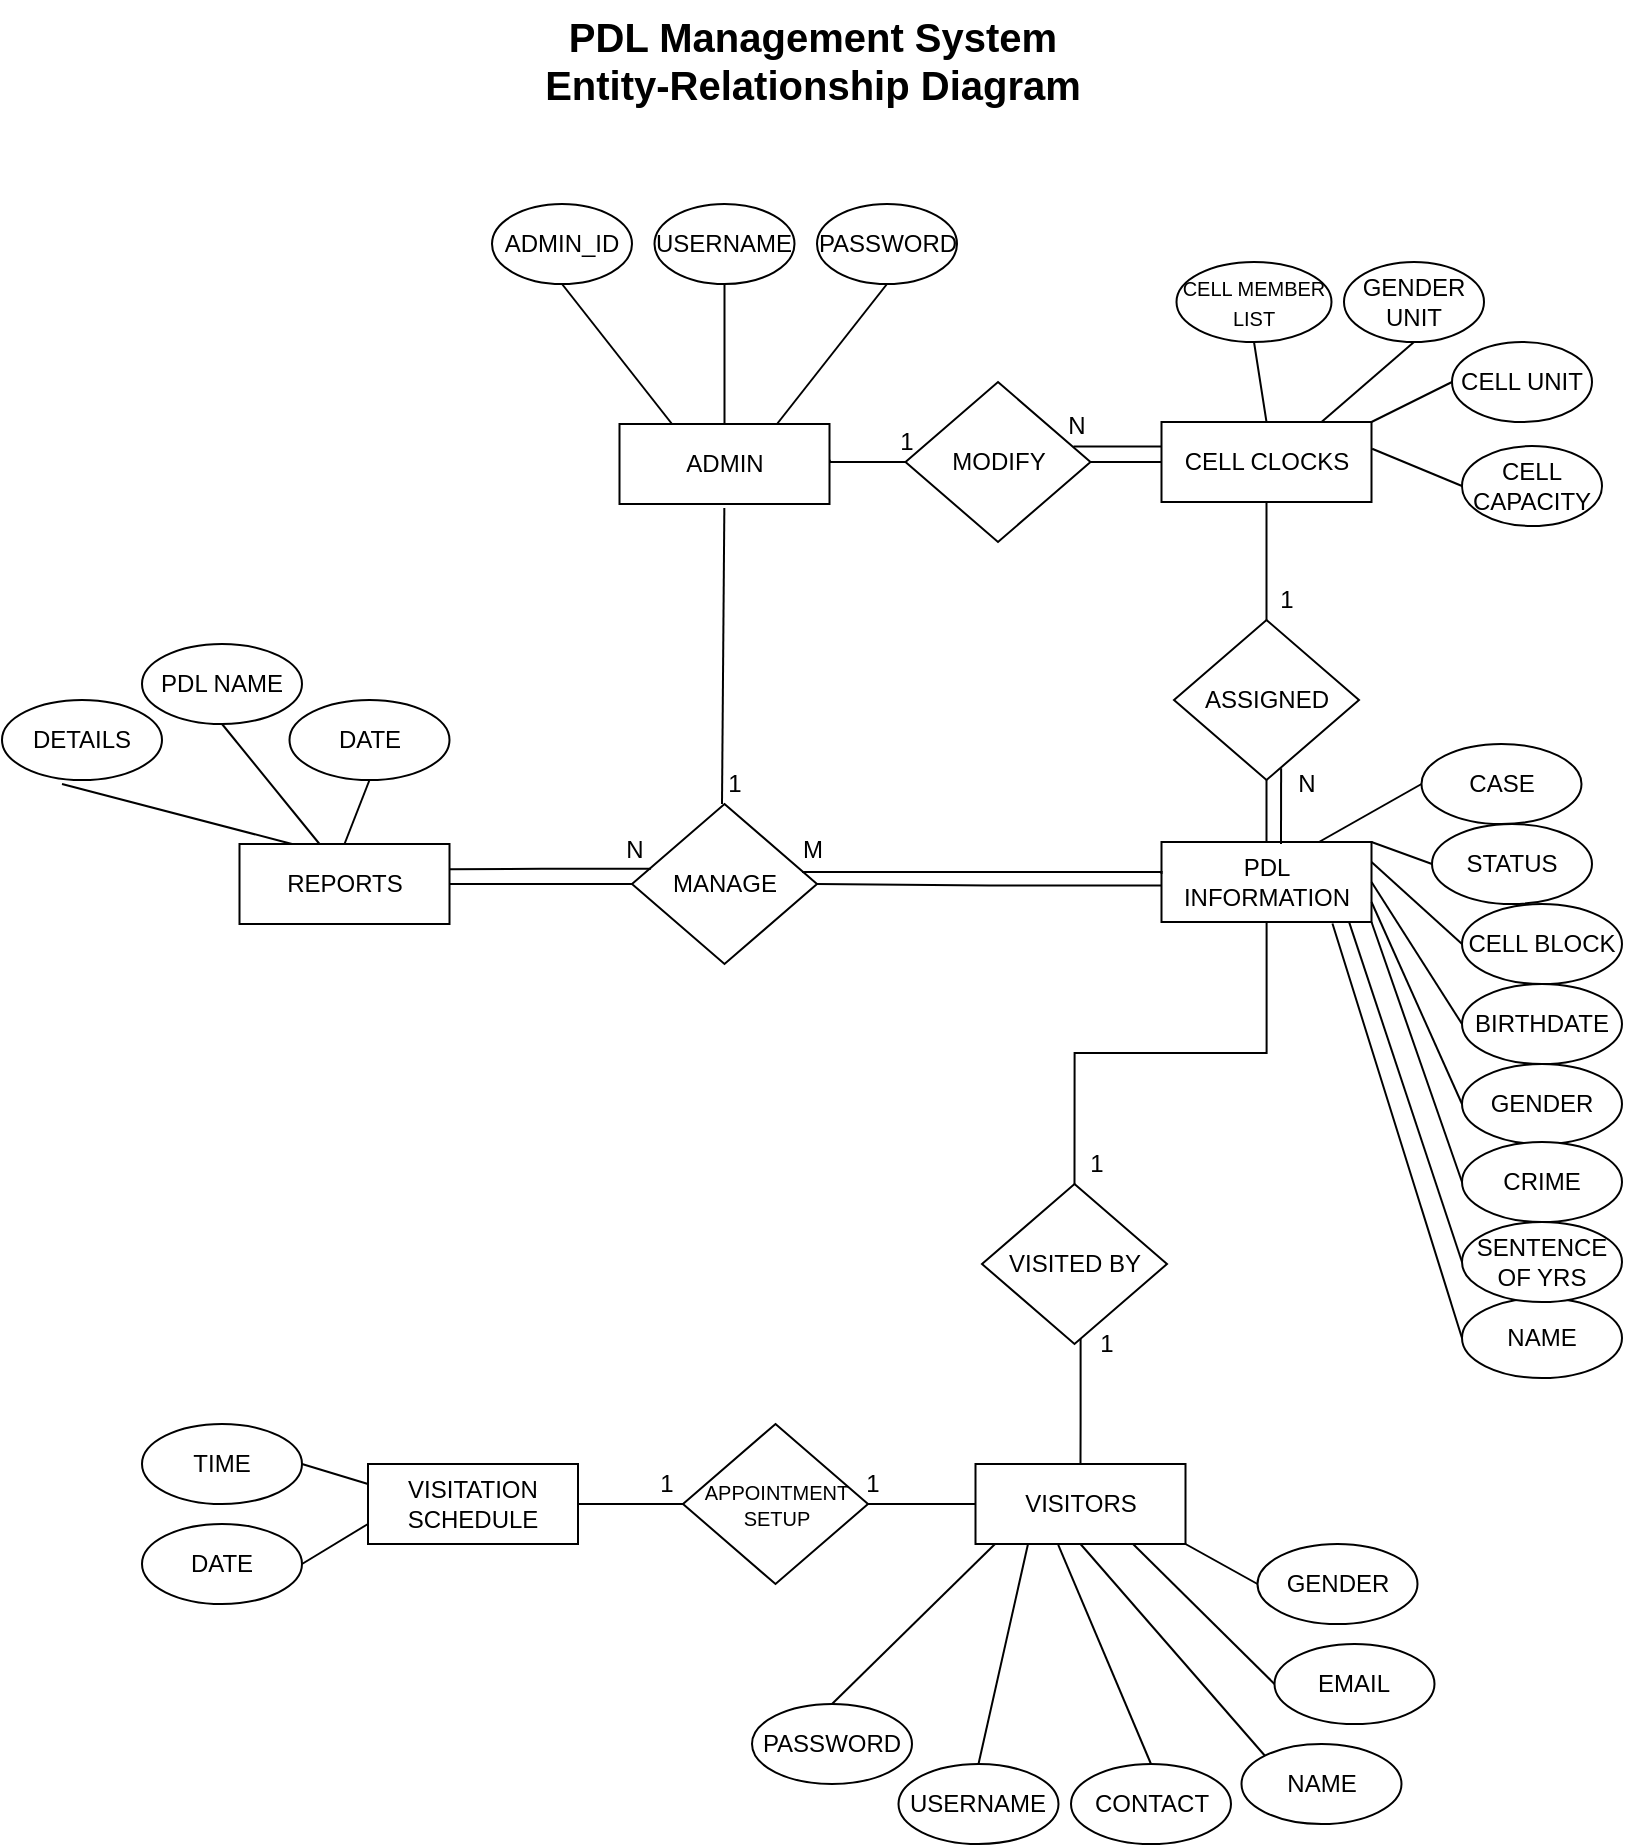 <mxfile version="24.4.0" type="device">
  <diagram name="Page-1" id="XwcXXYd_yNbLFrGs85ly">
    <mxGraphModel dx="1233" dy="644" grid="1" gridSize="10" guides="1" tooltips="1" connect="1" arrows="1" fold="1" page="1" pageScale="1" pageWidth="827" pageHeight="1169" math="0" shadow="0">
      <root>
        <mxCell id="0" />
        <mxCell id="1" parent="0" />
        <mxCell id="GJRPg27RzttZ9NQ3WM4D-1" style="edgeStyle=orthogonalEdgeStyle;rounded=0;orthogonalLoop=1;jettySize=auto;html=1;entryX=0;entryY=0.5;entryDx=0;entryDy=0;endArrow=none;endFill=0;exitX=1.001;exitY=0.448;exitDx=0;exitDy=0;exitPerimeter=0;" edge="1" parent="1" source="GJRPg27RzttZ9NQ3WM4D-2" target="GJRPg27RzttZ9NQ3WM4D-56">
          <mxGeometry relative="1" as="geometry">
            <Array as="points">
              <mxPoint x="423.75" y="271" />
            </Array>
          </mxGeometry>
        </mxCell>
        <mxCell id="GJRPg27RzttZ9NQ3WM4D-2" value="ADMIN" style="rounded=0;whiteSpace=wrap;html=1;" vertex="1" parent="1">
          <mxGeometry x="318.75" y="252" width="105" height="40" as="geometry" />
        </mxCell>
        <mxCell id="GJRPg27RzttZ9NQ3WM4D-3" value="MANAGE" style="rhombus;whiteSpace=wrap;html=1;" vertex="1" parent="1">
          <mxGeometry x="325" y="442" width="92.5" height="80" as="geometry" />
        </mxCell>
        <mxCell id="GJRPg27RzttZ9NQ3WM4D-4" value="REPORTS" style="rounded=0;whiteSpace=wrap;html=1;" vertex="1" parent="1">
          <mxGeometry x="128.75" y="462" width="105" height="40" as="geometry" />
        </mxCell>
        <mxCell id="GJRPg27RzttZ9NQ3WM4D-5" style="edgeStyle=orthogonalEdgeStyle;rounded=0;orthogonalLoop=1;jettySize=auto;html=1;entryX=0.5;entryY=0;entryDx=0;entryDy=0;endArrow=none;endFill=0;exitX=0.5;exitY=1;exitDx=0;exitDy=0;" edge="1" parent="1" source="GJRPg27RzttZ9NQ3WM4D-6" target="GJRPg27RzttZ9NQ3WM4D-52">
          <mxGeometry relative="1" as="geometry">
            <mxPoint x="642.25" y="293" as="sourcePoint" />
            <Array as="points" />
          </mxGeometry>
        </mxCell>
        <mxCell id="GJRPg27RzttZ9NQ3WM4D-6" value="CELL CLOCKS" style="rounded=0;whiteSpace=wrap;html=1;" vertex="1" parent="1">
          <mxGeometry x="589.75" y="251" width="105" height="40" as="geometry" />
        </mxCell>
        <mxCell id="GJRPg27RzttZ9NQ3WM4D-7" value="ADMIN_ID" style="ellipse;whiteSpace=wrap;html=1;" vertex="1" parent="1">
          <mxGeometry x="255" y="142" width="70" height="40" as="geometry" />
        </mxCell>
        <mxCell id="GJRPg27RzttZ9NQ3WM4D-8" value="USERNAME" style="ellipse;whiteSpace=wrap;html=1;" vertex="1" parent="1">
          <mxGeometry x="336.25" y="142" width="70" height="40" as="geometry" />
        </mxCell>
        <mxCell id="GJRPg27RzttZ9NQ3WM4D-9" value="PASSWORD" style="ellipse;whiteSpace=wrap;html=1;" vertex="1" parent="1">
          <mxGeometry x="417.5" y="142" width="70" height="40" as="geometry" />
        </mxCell>
        <mxCell id="GJRPg27RzttZ9NQ3WM4D-10" value="" style="endArrow=none;html=1;rounded=0;entryX=0.5;entryY=1;entryDx=0;entryDy=0;exitX=0.5;exitY=0;exitDx=0;exitDy=0;" edge="1" parent="1" source="GJRPg27RzttZ9NQ3WM4D-2" target="GJRPg27RzttZ9NQ3WM4D-8">
          <mxGeometry width="50" height="50" relative="1" as="geometry">
            <mxPoint x="328.75" y="272" as="sourcePoint" />
            <mxPoint x="258.75" y="232" as="targetPoint" />
            <Array as="points" />
          </mxGeometry>
        </mxCell>
        <mxCell id="GJRPg27RzttZ9NQ3WM4D-11" value="1" style="text;html=1;align=center;verticalAlign=middle;whiteSpace=wrap;rounded=0;" vertex="1" parent="1">
          <mxGeometry x="363.75" y="422" width="25" height="20" as="geometry" />
        </mxCell>
        <mxCell id="GJRPg27RzttZ9NQ3WM4D-12" value="PDL NAME" style="ellipse;whiteSpace=wrap;html=1;" vertex="1" parent="1">
          <mxGeometry x="80" y="362" width="80" height="40" as="geometry" />
        </mxCell>
        <mxCell id="GJRPg27RzttZ9NQ3WM4D-13" value="DETAILS" style="ellipse;whiteSpace=wrap;html=1;" vertex="1" parent="1">
          <mxGeometry x="10" y="390" width="80" height="40" as="geometry" />
        </mxCell>
        <mxCell id="GJRPg27RzttZ9NQ3WM4D-14" value="" style="endArrow=none;html=1;rounded=0;entryX=0.5;entryY=1;entryDx=0;entryDy=0;exitX=0.381;exitY=0;exitDx=0;exitDy=0;exitPerimeter=0;" edge="1" parent="1" source="GJRPg27RzttZ9NQ3WM4D-4" target="GJRPg27RzttZ9NQ3WM4D-12">
          <mxGeometry width="50" height="50" relative="1" as="geometry">
            <mxPoint x="168.75" y="442" as="sourcePoint" />
            <mxPoint x="218.75" y="392" as="targetPoint" />
          </mxGeometry>
        </mxCell>
        <mxCell id="GJRPg27RzttZ9NQ3WM4D-15" value="" style="endArrow=none;html=1;rounded=0;entryX=0.5;entryY=1;entryDx=0;entryDy=0;exitX=0.25;exitY=0;exitDx=0;exitDy=0;" edge="1" parent="1" source="GJRPg27RzttZ9NQ3WM4D-4">
          <mxGeometry width="50" height="50" relative="1" as="geometry">
            <mxPoint x="128.75" y="472" as="sourcePoint" />
            <mxPoint x="40" y="432" as="targetPoint" />
          </mxGeometry>
        </mxCell>
        <mxCell id="GJRPg27RzttZ9NQ3WM4D-16" value="&lt;font style=&quot;font-size: 10px;&quot;&gt;CELL MEMBER LIST&lt;/font&gt;" style="ellipse;whiteSpace=wrap;html=1;" vertex="1" parent="1">
          <mxGeometry x="597.25" y="171" width="77.5" height="40" as="geometry" />
        </mxCell>
        <mxCell id="GJRPg27RzttZ9NQ3WM4D-17" value="CELL UNIT" style="ellipse;whiteSpace=wrap;html=1;" vertex="1" parent="1">
          <mxGeometry x="735" y="211" width="70" height="40" as="geometry" />
        </mxCell>
        <mxCell id="GJRPg27RzttZ9NQ3WM4D-18" value="GENDER UNIT" style="ellipse;whiteSpace=wrap;html=1;" vertex="1" parent="1">
          <mxGeometry x="681" y="171" width="70" height="40" as="geometry" />
        </mxCell>
        <mxCell id="GJRPg27RzttZ9NQ3WM4D-19" value="" style="endArrow=none;html=1;rounded=0;entryX=0.5;entryY=1;entryDx=0;entryDy=0;exitX=0.5;exitY=0;exitDx=0;exitDy=0;" edge="1" parent="1" source="GJRPg27RzttZ9NQ3WM4D-6" target="GJRPg27RzttZ9NQ3WM4D-16">
          <mxGeometry width="50" height="50" relative="1" as="geometry">
            <mxPoint x="655.75" y="248" as="sourcePoint" />
            <mxPoint x="467.75" y="161" as="targetPoint" />
          </mxGeometry>
        </mxCell>
        <mxCell id="GJRPg27RzttZ9NQ3WM4D-20" value="" style="endArrow=none;html=1;rounded=0;exitX=1;exitY=0;exitDx=0;exitDy=0;entryX=0;entryY=0.5;entryDx=0;entryDy=0;" edge="1" parent="1" source="GJRPg27RzttZ9NQ3WM4D-6" target="GJRPg27RzttZ9NQ3WM4D-17">
          <mxGeometry width="50" height="50" relative="1" as="geometry">
            <mxPoint x="664.75" y="261" as="sourcePoint" />
            <mxPoint x="739.75" y="271" as="targetPoint" />
          </mxGeometry>
        </mxCell>
        <mxCell id="GJRPg27RzttZ9NQ3WM4D-21" value="" style="endArrow=none;html=1;rounded=0;entryX=0.5;entryY=1;entryDx=0;entryDy=0;" edge="1" parent="1" target="GJRPg27RzttZ9NQ3WM4D-18">
          <mxGeometry width="50" height="50" relative="1" as="geometry">
            <mxPoint x="669.75" y="251" as="sourcePoint" />
            <mxPoint x="759.75" y="281" as="targetPoint" />
          </mxGeometry>
        </mxCell>
        <mxCell id="GJRPg27RzttZ9NQ3WM4D-181" style="edgeStyle=orthogonalEdgeStyle;rounded=0;orthogonalLoop=1;jettySize=auto;html=1;entryX=0.5;entryY=0;entryDx=0;entryDy=0;endArrow=none;endFill=0;" edge="1" parent="1" source="GJRPg27RzttZ9NQ3WM4D-22" target="GJRPg27RzttZ9NQ3WM4D-24">
          <mxGeometry relative="1" as="geometry" />
        </mxCell>
        <mxCell id="GJRPg27RzttZ9NQ3WM4D-22" value="PDL INFORMATION" style="rounded=0;whiteSpace=wrap;html=1;" vertex="1" parent="1">
          <mxGeometry x="589.75" y="461" width="105" height="40" as="geometry" />
        </mxCell>
        <mxCell id="GJRPg27RzttZ9NQ3WM4D-23" style="edgeStyle=orthogonalEdgeStyle;rounded=0;orthogonalLoop=1;jettySize=auto;html=1;entryX=0.5;entryY=0;entryDx=0;entryDy=0;endArrow=none;endFill=0;" edge="1" parent="1" source="GJRPg27RzttZ9NQ3WM4D-24" target="GJRPg27RzttZ9NQ3WM4D-25">
          <mxGeometry relative="1" as="geometry">
            <Array as="points">
              <mxPoint x="550" y="752" />
            </Array>
          </mxGeometry>
        </mxCell>
        <mxCell id="GJRPg27RzttZ9NQ3WM4D-24" value="VISITED BY" style="rhombus;whiteSpace=wrap;html=1;" vertex="1" parent="1">
          <mxGeometry x="500" y="632" width="92.5" height="80" as="geometry" />
        </mxCell>
        <mxCell id="GJRPg27RzttZ9NQ3WM4D-25" value="VISITORS" style="rounded=0;whiteSpace=wrap;html=1;" vertex="1" parent="1">
          <mxGeometry x="496.75" y="772" width="105" height="40" as="geometry" />
        </mxCell>
        <mxCell id="GJRPg27RzttZ9NQ3WM4D-26" value="EMAIL" style="ellipse;whiteSpace=wrap;html=1;" vertex="1" parent="1">
          <mxGeometry x="646.25" y="862" width="80" height="40" as="geometry" />
        </mxCell>
        <mxCell id="GJRPg27RzttZ9NQ3WM4D-27" value="USERNAME" style="ellipse;whiteSpace=wrap;html=1;" vertex="1" parent="1">
          <mxGeometry x="458.25" y="922" width="80" height="40" as="geometry" />
        </mxCell>
        <mxCell id="GJRPg27RzttZ9NQ3WM4D-28" value="PASSWORD" style="ellipse;whiteSpace=wrap;html=1;" vertex="1" parent="1">
          <mxGeometry x="385" y="892" width="80" height="40" as="geometry" />
        </mxCell>
        <mxCell id="GJRPg27RzttZ9NQ3WM4D-29" value="NAME" style="ellipse;whiteSpace=wrap;html=1;" vertex="1" parent="1">
          <mxGeometry x="629.75" y="912" width="80" height="40" as="geometry" />
        </mxCell>
        <mxCell id="GJRPg27RzttZ9NQ3WM4D-30" value="CONTACT" style="ellipse;whiteSpace=wrap;html=1;" vertex="1" parent="1">
          <mxGeometry x="544.5" y="922" width="80" height="40" as="geometry" />
        </mxCell>
        <mxCell id="GJRPg27RzttZ9NQ3WM4D-31" value="GENDER" style="ellipse;whiteSpace=wrap;html=1;" vertex="1" parent="1">
          <mxGeometry x="637.75" y="812" width="80" height="40" as="geometry" />
        </mxCell>
        <mxCell id="GJRPg27RzttZ9NQ3WM4D-32" value="CASE" style="ellipse;whiteSpace=wrap;html=1;" vertex="1" parent="1">
          <mxGeometry x="719.75" y="412" width="80" height="40" as="geometry" />
        </mxCell>
        <mxCell id="GJRPg27RzttZ9NQ3WM4D-33" value="STATUS" style="ellipse;whiteSpace=wrap;html=1;" vertex="1" parent="1">
          <mxGeometry x="725" y="452" width="80" height="40" as="geometry" />
        </mxCell>
        <mxCell id="GJRPg27RzttZ9NQ3WM4D-34" value="GENDER" style="ellipse;whiteSpace=wrap;html=1;" vertex="1" parent="1">
          <mxGeometry x="740" y="572" width="80" height="40" as="geometry" />
        </mxCell>
        <mxCell id="GJRPg27RzttZ9NQ3WM4D-35" value="NAME" style="ellipse;whiteSpace=wrap;html=1;" vertex="1" parent="1">
          <mxGeometry x="740" y="689" width="80" height="40" as="geometry" />
        </mxCell>
        <mxCell id="GJRPg27RzttZ9NQ3WM4D-36" value="SENTENCE OF YRS" style="ellipse;whiteSpace=wrap;html=1;" vertex="1" parent="1">
          <mxGeometry x="740" y="651" width="80" height="40" as="geometry" />
        </mxCell>
        <mxCell id="GJRPg27RzttZ9NQ3WM4D-37" value="CRIME" style="ellipse;whiteSpace=wrap;html=1;" vertex="1" parent="1">
          <mxGeometry x="740" y="611" width="80" height="40" as="geometry" />
        </mxCell>
        <mxCell id="GJRPg27RzttZ9NQ3WM4D-38" value="BIRTHDATE" style="ellipse;whiteSpace=wrap;html=1;" vertex="1" parent="1">
          <mxGeometry x="740" y="532" width="80" height="40" as="geometry" />
        </mxCell>
        <mxCell id="GJRPg27RzttZ9NQ3WM4D-39" value="CELL BLOCK" style="ellipse;whiteSpace=wrap;html=1;" vertex="1" parent="1">
          <mxGeometry x="740" y="492" width="80" height="40" as="geometry" />
        </mxCell>
        <mxCell id="GJRPg27RzttZ9NQ3WM4D-40" value="M" style="text;html=1;align=center;verticalAlign=middle;whiteSpace=wrap;rounded=0;" vertex="1" parent="1">
          <mxGeometry x="402.75" y="455" width="25" height="20" as="geometry" />
        </mxCell>
        <mxCell id="GJRPg27RzttZ9NQ3WM4D-41" value="" style="endArrow=none;html=1;rounded=0;entryX=0.5;entryY=1;entryDx=0;entryDy=0;exitX=0.25;exitY=1;exitDx=0;exitDy=0;" edge="1" parent="1" source="GJRPg27RzttZ9NQ3WM4D-11">
          <mxGeometry width="50" height="50" relative="1" as="geometry">
            <mxPoint x="371.17" y="374" as="sourcePoint" />
            <mxPoint x="371.17" y="294" as="targetPoint" />
          </mxGeometry>
        </mxCell>
        <mxCell id="GJRPg27RzttZ9NQ3WM4D-42" value="DATE" style="ellipse;whiteSpace=wrap;html=1;" vertex="1" parent="1">
          <mxGeometry x="153.75" y="390" width="80" height="40" as="geometry" />
        </mxCell>
        <mxCell id="GJRPg27RzttZ9NQ3WM4D-43" value="" style="endArrow=none;html=1;rounded=0;entryX=0.5;entryY=1;entryDx=0;entryDy=0;exitX=0.5;exitY=0;exitDx=0;exitDy=0;" edge="1" parent="1" source="GJRPg27RzttZ9NQ3WM4D-4" target="GJRPg27RzttZ9NQ3WM4D-42">
          <mxGeometry width="50" height="50" relative="1" as="geometry">
            <mxPoint x="58.75" y="562" as="sourcePoint" />
            <mxPoint x="108.75" y="512" as="targetPoint" />
          </mxGeometry>
        </mxCell>
        <mxCell id="GJRPg27RzttZ9NQ3WM4D-44" value="" style="endArrow=none;html=1;rounded=0;entryX=0.5;entryY=1;entryDx=0;entryDy=0;exitX=0.25;exitY=0;exitDx=0;exitDy=0;" edge="1" parent="1" source="GJRPg27RzttZ9NQ3WM4D-2" target="GJRPg27RzttZ9NQ3WM4D-7">
          <mxGeometry width="50" height="50" relative="1" as="geometry">
            <mxPoint x="275" y="262" as="sourcePoint" />
            <mxPoint x="275" y="192" as="targetPoint" />
            <Array as="points" />
          </mxGeometry>
        </mxCell>
        <mxCell id="GJRPg27RzttZ9NQ3WM4D-45" value="" style="endArrow=none;html=1;rounded=0;entryX=0.5;entryY=1;entryDx=0;entryDy=0;exitX=0.75;exitY=0;exitDx=0;exitDy=0;" edge="1" parent="1" source="GJRPg27RzttZ9NQ3WM4D-2" target="GJRPg27RzttZ9NQ3WM4D-9">
          <mxGeometry width="50" height="50" relative="1" as="geometry">
            <mxPoint x="381.75" y="262" as="sourcePoint" />
            <mxPoint x="381.75" y="192" as="targetPoint" />
            <Array as="points" />
          </mxGeometry>
        </mxCell>
        <mxCell id="GJRPg27RzttZ9NQ3WM4D-46" value="&lt;div&gt;&lt;b&gt;&lt;font style=&quot;font-size: 20px;&quot;&gt;PDL Management System&lt;/font&gt;&lt;/b&gt;&lt;/div&gt;&lt;b&gt;&lt;font style=&quot;font-size: 20px;&quot;&gt;Entity-Relationship Diagram&lt;/font&gt;&lt;/b&gt;" style="text;html=1;align=center;verticalAlign=middle;resizable=0;points=[];autosize=1;strokeColor=none;fillColor=none;" vertex="1" parent="1">
          <mxGeometry x="269.75" y="40" width="290" height="60" as="geometry" />
        </mxCell>
        <mxCell id="GJRPg27RzttZ9NQ3WM4D-47" value="CELL CAPACITY" style="ellipse;whiteSpace=wrap;html=1;" vertex="1" parent="1">
          <mxGeometry x="740" y="263" width="70" height="40" as="geometry" />
        </mxCell>
        <mxCell id="GJRPg27RzttZ9NQ3WM4D-48" value="" style="endArrow=none;html=1;rounded=0;exitX=1.003;exitY=0.334;exitDx=0;exitDy=0;entryX=0;entryY=0.5;entryDx=0;entryDy=0;exitPerimeter=0;" edge="1" parent="1" source="GJRPg27RzttZ9NQ3WM4D-6" target="GJRPg27RzttZ9NQ3WM4D-47">
          <mxGeometry width="50" height="50" relative="1" as="geometry">
            <mxPoint x="695" y="281" as="sourcePoint" />
            <mxPoint x="746" y="261" as="targetPoint" />
          </mxGeometry>
        </mxCell>
        <mxCell id="GJRPg27RzttZ9NQ3WM4D-49" value="N" style="text;html=1;align=center;verticalAlign=middle;whiteSpace=wrap;rounded=0;" vertex="1" parent="1">
          <mxGeometry x="314" y="455" width="25" height="20" as="geometry" />
        </mxCell>
        <mxCell id="GJRPg27RzttZ9NQ3WM4D-50" value="1" style="text;html=1;align=center;verticalAlign=middle;whiteSpace=wrap;rounded=0;" vertex="1" parent="1">
          <mxGeometry x="639.5" y="330" width="25" height="20" as="geometry" />
        </mxCell>
        <mxCell id="GJRPg27RzttZ9NQ3WM4D-51" style="edgeStyle=orthogonalEdgeStyle;rounded=0;orthogonalLoop=1;jettySize=auto;html=1;entryX=0.5;entryY=0;entryDx=0;entryDy=0;endArrow=none;endFill=0;" edge="1" parent="1" source="GJRPg27RzttZ9NQ3WM4D-52" target="GJRPg27RzttZ9NQ3WM4D-22">
          <mxGeometry relative="1" as="geometry" />
        </mxCell>
        <mxCell id="GJRPg27RzttZ9NQ3WM4D-52" value="ASSIGNED" style="rhombus;whiteSpace=wrap;html=1;" vertex="1" parent="1">
          <mxGeometry x="596" y="350" width="92.5" height="80" as="geometry" />
        </mxCell>
        <mxCell id="GJRPg27RzttZ9NQ3WM4D-53" style="edgeStyle=orthogonalEdgeStyle;rounded=0;orthogonalLoop=1;jettySize=auto;html=1;entryX=0.5;entryY=0;entryDx=0;entryDy=0;endArrow=none;endFill=0;exitX=0.579;exitY=0.926;exitDx=0;exitDy=0;exitPerimeter=0;" edge="1" parent="1" source="GJRPg27RzttZ9NQ3WM4D-52">
          <mxGeometry relative="1" as="geometry">
            <mxPoint x="649.5" y="430" as="sourcePoint" />
            <mxPoint x="649.5" y="462" as="targetPoint" />
          </mxGeometry>
        </mxCell>
        <mxCell id="GJRPg27RzttZ9NQ3WM4D-54" value="N" style="text;html=1;align=center;verticalAlign=middle;whiteSpace=wrap;rounded=0;" vertex="1" parent="1">
          <mxGeometry x="649.75" y="422" width="25" height="20" as="geometry" />
        </mxCell>
        <mxCell id="GJRPg27RzttZ9NQ3WM4D-55" style="edgeStyle=orthogonalEdgeStyle;rounded=0;orthogonalLoop=1;jettySize=auto;html=1;entryX=0;entryY=0.5;entryDx=0;entryDy=0;endArrow=none;endFill=0;" edge="1" parent="1">
          <mxGeometry relative="1" as="geometry">
            <mxPoint x="554.248" y="270.982" as="sourcePoint" />
            <mxPoint x="589.75" y="270.98" as="targetPoint" />
          </mxGeometry>
        </mxCell>
        <mxCell id="GJRPg27RzttZ9NQ3WM4D-56" value="MODIFY" style="rhombus;whiteSpace=wrap;html=1;" vertex="1" parent="1">
          <mxGeometry x="461.75" y="231" width="92.5" height="80" as="geometry" />
        </mxCell>
        <mxCell id="GJRPg27RzttZ9NQ3WM4D-57" style="edgeStyle=orthogonalEdgeStyle;rounded=0;orthogonalLoop=1;jettySize=auto;html=1;entryX=0.001;entryY=0.307;entryDx=0;entryDy=0;endArrow=none;endFill=0;entryPerimeter=0;exitX=0.908;exitY=0.403;exitDx=0;exitDy=0;exitPerimeter=0;" edge="1" parent="1" source="GJRPg27RzttZ9NQ3WM4D-56" target="GJRPg27RzttZ9NQ3WM4D-6">
          <mxGeometry relative="1" as="geometry">
            <mxPoint x="549.748" y="263.002" as="sourcePoint" />
            <mxPoint x="585.25" y="263" as="targetPoint" />
          </mxGeometry>
        </mxCell>
        <mxCell id="GJRPg27RzttZ9NQ3WM4D-58" value="1" style="text;html=1;align=center;verticalAlign=middle;whiteSpace=wrap;rounded=0;" vertex="1" parent="1">
          <mxGeometry x="449.75" y="251" width="25" height="20" as="geometry" />
        </mxCell>
        <mxCell id="GJRPg27RzttZ9NQ3WM4D-59" value="N" style="text;html=1;align=center;verticalAlign=middle;whiteSpace=wrap;rounded=0;" vertex="1" parent="1">
          <mxGeometry x="534.75" y="243" width="25" height="20" as="geometry" />
        </mxCell>
        <mxCell id="GJRPg27RzttZ9NQ3WM4D-60" style="edgeStyle=orthogonalEdgeStyle;rounded=0;orthogonalLoop=1;jettySize=auto;html=1;entryX=1;entryY=0.5;entryDx=0;entryDy=0;endArrow=none;endFill=0;" edge="1" parent="1" source="GJRPg27RzttZ9NQ3WM4D-3" target="GJRPg27RzttZ9NQ3WM4D-4">
          <mxGeometry relative="1" as="geometry" />
        </mxCell>
        <mxCell id="GJRPg27RzttZ9NQ3WM4D-61" style="edgeStyle=orthogonalEdgeStyle;rounded=0;orthogonalLoop=1;jettySize=auto;html=1;entryX=0.962;entryY=0.5;entryDx=0;entryDy=0;entryPerimeter=0;endArrow=none;endFill=0;exitX=0.103;exitY=0.405;exitDx=0;exitDy=0;exitPerimeter=0;" edge="1" parent="1" source="GJRPg27RzttZ9NQ3WM4D-3">
          <mxGeometry relative="1" as="geometry">
            <mxPoint x="328.75" y="474.66" as="sourcePoint" />
            <mxPoint x="233.75" y="474.66" as="targetPoint" />
          </mxGeometry>
        </mxCell>
        <mxCell id="GJRPg27RzttZ9NQ3WM4D-62" value="" style="endArrow=none;html=1;rounded=0;entryX=0.75;entryY=0;entryDx=0;entryDy=0;exitX=0;exitY=0.5;exitDx=0;exitDy=0;" edge="1" parent="1" source="GJRPg27RzttZ9NQ3WM4D-32" target="GJRPg27RzttZ9NQ3WM4D-22">
          <mxGeometry width="50" height="50" relative="1" as="geometry">
            <mxPoint x="689.75" y="541" as="sourcePoint" />
            <mxPoint x="597.25" y="548" as="targetPoint" />
          </mxGeometry>
        </mxCell>
        <mxCell id="GJRPg27RzttZ9NQ3WM4D-63" value="" style="endArrow=none;html=1;rounded=0;entryX=1;entryY=0;entryDx=0;entryDy=0;exitX=0;exitY=0.5;exitDx=0;exitDy=0;" edge="1" parent="1" source="GJRPg27RzttZ9NQ3WM4D-33" target="GJRPg27RzttZ9NQ3WM4D-22">
          <mxGeometry width="50" height="50" relative="1" as="geometry">
            <mxPoint x="729.75" y="442" as="sourcePoint" />
            <mxPoint x="678.75" y="471" as="targetPoint" />
          </mxGeometry>
        </mxCell>
        <mxCell id="GJRPg27RzttZ9NQ3WM4D-64" value="" style="endArrow=none;html=1;rounded=0;entryX=1;entryY=0.25;entryDx=0;entryDy=0;exitX=0;exitY=0.5;exitDx=0;exitDy=0;" edge="1" parent="1" source="GJRPg27RzttZ9NQ3WM4D-39" target="GJRPg27RzttZ9NQ3WM4D-22">
          <mxGeometry width="50" height="50" relative="1" as="geometry">
            <mxPoint x="745.75" y="482" as="sourcePoint" />
            <mxPoint x="704.75" y="471" as="targetPoint" />
          </mxGeometry>
        </mxCell>
        <mxCell id="GJRPg27RzttZ9NQ3WM4D-65" value="" style="endArrow=none;html=1;rounded=0;entryX=1;entryY=0.5;entryDx=0;entryDy=0;exitX=0;exitY=0.5;exitDx=0;exitDy=0;" edge="1" parent="1" source="GJRPg27RzttZ9NQ3WM4D-38" target="GJRPg27RzttZ9NQ3WM4D-22">
          <mxGeometry width="50" height="50" relative="1" as="geometry">
            <mxPoint x="750.75" y="533" as="sourcePoint" />
            <mxPoint x="694.75" y="492" as="targetPoint" />
          </mxGeometry>
        </mxCell>
        <mxCell id="GJRPg27RzttZ9NQ3WM4D-66" value="" style="endArrow=none;html=1;rounded=0;entryX=1;entryY=0.75;entryDx=0;entryDy=0;exitX=0;exitY=0.5;exitDx=0;exitDy=0;" edge="1" parent="1" source="GJRPg27RzttZ9NQ3WM4D-34" target="GJRPg27RzttZ9NQ3WM4D-22">
          <mxGeometry width="50" height="50" relative="1" as="geometry">
            <mxPoint x="744" y="582" as="sourcePoint" />
            <mxPoint x="688" y="511" as="targetPoint" />
          </mxGeometry>
        </mxCell>
        <mxCell id="GJRPg27RzttZ9NQ3WM4D-67" value="" style="endArrow=none;html=1;rounded=0;entryX=1;entryY=1;entryDx=0;entryDy=0;exitX=0;exitY=0.5;exitDx=0;exitDy=0;" edge="1" parent="1" source="GJRPg27RzttZ9NQ3WM4D-37" target="GJRPg27RzttZ9NQ3WM4D-22">
          <mxGeometry width="50" height="50" relative="1" as="geometry">
            <mxPoint x="744" y="632" as="sourcePoint" />
            <mxPoint x="688" y="531" as="targetPoint" />
          </mxGeometry>
        </mxCell>
        <mxCell id="GJRPg27RzttZ9NQ3WM4D-68" value="" style="endArrow=none;html=1;rounded=0;entryX=0.893;entryY=0.999;entryDx=0;entryDy=0;exitX=0;exitY=0.5;exitDx=0;exitDy=0;entryPerimeter=0;" edge="1" parent="1" source="GJRPg27RzttZ9NQ3WM4D-36" target="GJRPg27RzttZ9NQ3WM4D-22">
          <mxGeometry width="50" height="50" relative="1" as="geometry">
            <mxPoint x="737" y="657" as="sourcePoint" />
            <mxPoint x="681" y="527" as="targetPoint" />
          </mxGeometry>
        </mxCell>
        <mxCell id="GJRPg27RzttZ9NQ3WM4D-69" value="" style="endArrow=none;html=1;rounded=0;entryX=0.814;entryY=1.019;entryDx=0;entryDy=0;exitX=0;exitY=0.5;exitDx=0;exitDy=0;entryPerimeter=0;" edge="1" parent="1" source="GJRPg27RzttZ9NQ3WM4D-35" target="GJRPg27RzttZ9NQ3WM4D-22">
          <mxGeometry width="50" height="50" relative="1" as="geometry">
            <mxPoint x="760.75" y="681" as="sourcePoint" />
            <mxPoint x="693.75" y="511" as="targetPoint" />
          </mxGeometry>
        </mxCell>
        <mxCell id="GJRPg27RzttZ9NQ3WM4D-70" style="edgeStyle=orthogonalEdgeStyle;rounded=0;orthogonalLoop=1;jettySize=auto;html=1;entryX=0;entryY=0.5;entryDx=0;entryDy=0;endArrow=none;endFill=0;" edge="1" parent="1" source="GJRPg27RzttZ9NQ3WM4D-71" target="GJRPg27RzttZ9NQ3WM4D-73">
          <mxGeometry relative="1" as="geometry" />
        </mxCell>
        <mxCell id="GJRPg27RzttZ9NQ3WM4D-71" value="&lt;div&gt;VISITATION&lt;/div&gt;SCHEDULE" style="rounded=0;whiteSpace=wrap;html=1;" vertex="1" parent="1">
          <mxGeometry x="193" y="772" width="105" height="40" as="geometry" />
        </mxCell>
        <mxCell id="GJRPg27RzttZ9NQ3WM4D-72" style="edgeStyle=orthogonalEdgeStyle;rounded=0;orthogonalLoop=1;jettySize=auto;html=1;entryX=0;entryY=0.5;entryDx=0;entryDy=0;endArrow=none;endFill=0;" edge="1" parent="1" source="GJRPg27RzttZ9NQ3WM4D-73" target="GJRPg27RzttZ9NQ3WM4D-25">
          <mxGeometry relative="1" as="geometry" />
        </mxCell>
        <mxCell id="GJRPg27RzttZ9NQ3WM4D-73" value="&lt;font style=&quot;font-size: 10px;&quot;&gt;APPOINTMENT&lt;/font&gt;&lt;div style=&quot;font-size: 10px;&quot;&gt;&lt;font style=&quot;font-size: 10px;&quot;&gt;SETUP&lt;/font&gt;&lt;/div&gt;" style="rhombus;whiteSpace=wrap;html=1;" vertex="1" parent="1">
          <mxGeometry x="350.5" y="752" width="92.5" height="80" as="geometry" />
        </mxCell>
        <mxCell id="GJRPg27RzttZ9NQ3WM4D-74" value="" style="endArrow=none;html=1;rounded=0;entryX=0.093;entryY=1.001;entryDx=0;entryDy=0;exitX=0.5;exitY=0;exitDx=0;exitDy=0;entryPerimeter=0;" edge="1" parent="1" source="GJRPg27RzttZ9NQ3WM4D-28" target="GJRPg27RzttZ9NQ3WM4D-25">
          <mxGeometry width="50" height="50" relative="1" as="geometry">
            <mxPoint x="550" y="902" as="sourcePoint" />
            <mxPoint x="568" y="842" as="targetPoint" />
          </mxGeometry>
        </mxCell>
        <mxCell id="GJRPg27RzttZ9NQ3WM4D-75" value="" style="endArrow=none;html=1;rounded=0;entryX=0.25;entryY=1;entryDx=0;entryDy=0;exitX=0.5;exitY=0;exitDx=0;exitDy=0;" edge="1" parent="1" source="GJRPg27RzttZ9NQ3WM4D-27" target="GJRPg27RzttZ9NQ3WM4D-25">
          <mxGeometry width="50" height="50" relative="1" as="geometry">
            <mxPoint x="485.25" y="902" as="sourcePoint" />
            <mxPoint x="538.25" y="832" as="targetPoint" />
          </mxGeometry>
        </mxCell>
        <mxCell id="GJRPg27RzttZ9NQ3WM4D-76" value="" style="endArrow=none;html=1;rounded=0;entryX=0.394;entryY=1.011;entryDx=0;entryDy=0;exitX=0.5;exitY=0;exitDx=0;exitDy=0;entryPerimeter=0;" edge="1" parent="1" source="GJRPg27RzttZ9NQ3WM4D-30" target="GJRPg27RzttZ9NQ3WM4D-25">
          <mxGeometry width="50" height="50" relative="1" as="geometry">
            <mxPoint x="508" y="932" as="sourcePoint" />
            <mxPoint x="533" y="822" as="targetPoint" />
          </mxGeometry>
        </mxCell>
        <mxCell id="GJRPg27RzttZ9NQ3WM4D-77" value="" style="endArrow=none;html=1;rounded=0;entryX=0.5;entryY=1;entryDx=0;entryDy=0;exitX=0;exitY=0;exitDx=0;exitDy=0;" edge="1" parent="1" source="GJRPg27RzttZ9NQ3WM4D-29" target="GJRPg27RzttZ9NQ3WM4D-25">
          <mxGeometry width="50" height="50" relative="1" as="geometry">
            <mxPoint x="624.5" y="922" as="sourcePoint" />
            <mxPoint x="578.5" y="812" as="targetPoint" />
          </mxGeometry>
        </mxCell>
        <mxCell id="GJRPg27RzttZ9NQ3WM4D-78" value="" style="endArrow=none;html=1;rounded=0;entryX=0.75;entryY=1;entryDx=0;entryDy=0;exitX=0;exitY=0.5;exitDx=0;exitDy=0;" edge="1" parent="1" source="GJRPg27RzttZ9NQ3WM4D-26" target="GJRPg27RzttZ9NQ3WM4D-25">
          <mxGeometry width="50" height="50" relative="1" as="geometry">
            <mxPoint x="642" y="878" as="sourcePoint" />
            <mxPoint x="550" y="772" as="targetPoint" />
          </mxGeometry>
        </mxCell>
        <mxCell id="GJRPg27RzttZ9NQ3WM4D-79" value="" style="endArrow=none;html=1;rounded=0;exitX=0;exitY=0.5;exitDx=0;exitDy=0;entryX=1;entryY=1;entryDx=0;entryDy=0;" edge="1" parent="1" source="GJRPg27RzttZ9NQ3WM4D-31" target="GJRPg27RzttZ9NQ3WM4D-25">
          <mxGeometry width="50" height="50" relative="1" as="geometry">
            <mxPoint x="656" y="892" as="sourcePoint" />
            <mxPoint x="610" y="812" as="targetPoint" />
          </mxGeometry>
        </mxCell>
        <mxCell id="GJRPg27RzttZ9NQ3WM4D-80" value="1" style="text;html=1;align=center;verticalAlign=middle;whiteSpace=wrap;rounded=0;" vertex="1" parent="1">
          <mxGeometry x="544.5" y="612" width="25" height="20" as="geometry" />
        </mxCell>
        <mxCell id="GJRPg27RzttZ9NQ3WM4D-81" value="1" style="text;html=1;align=center;verticalAlign=middle;whiteSpace=wrap;rounded=0;" vertex="1" parent="1">
          <mxGeometry x="550" y="702" width="25" height="20" as="geometry" />
        </mxCell>
        <mxCell id="GJRPg27RzttZ9NQ3WM4D-82" value="TIME" style="ellipse;whiteSpace=wrap;html=1;" vertex="1" parent="1">
          <mxGeometry x="80" y="752" width="80" height="40" as="geometry" />
        </mxCell>
        <mxCell id="GJRPg27RzttZ9NQ3WM4D-83" value="DATE" style="ellipse;whiteSpace=wrap;html=1;" vertex="1" parent="1">
          <mxGeometry x="80" y="802" width="80" height="40" as="geometry" />
        </mxCell>
        <mxCell id="GJRPg27RzttZ9NQ3WM4D-84" value="" style="endArrow=none;html=1;rounded=0;entryX=0;entryY=0.75;entryDx=0;entryDy=0;exitX=1;exitY=0.5;exitDx=0;exitDy=0;" edge="1" parent="1" source="GJRPg27RzttZ9NQ3WM4D-83" target="GJRPg27RzttZ9NQ3WM4D-71">
          <mxGeometry width="50" height="50" relative="1" as="geometry">
            <mxPoint x="170" y="902" as="sourcePoint" />
            <mxPoint x="252" y="822" as="targetPoint" />
          </mxGeometry>
        </mxCell>
        <mxCell id="GJRPg27RzttZ9NQ3WM4D-85" value="" style="endArrow=none;html=1;rounded=0;entryX=0;entryY=0.25;entryDx=0;entryDy=0;exitX=1;exitY=0.5;exitDx=0;exitDy=0;" edge="1" parent="1" source="GJRPg27RzttZ9NQ3WM4D-82" target="GJRPg27RzttZ9NQ3WM4D-71">
          <mxGeometry width="50" height="50" relative="1" as="geometry">
            <mxPoint x="170" y="852" as="sourcePoint" />
            <mxPoint x="203" y="812" as="targetPoint" />
          </mxGeometry>
        </mxCell>
        <mxCell id="GJRPg27RzttZ9NQ3WM4D-86" value="1" style="text;html=1;align=center;verticalAlign=middle;whiteSpace=wrap;rounded=0;" vertex="1" parent="1">
          <mxGeometry x="330" y="772" width="25" height="20" as="geometry" />
        </mxCell>
        <mxCell id="GJRPg27RzttZ9NQ3WM4D-87" value="1" style="text;html=1;align=center;verticalAlign=middle;whiteSpace=wrap;rounded=0;" vertex="1" parent="1">
          <mxGeometry x="433.25" y="772" width="25" height="20" as="geometry" />
        </mxCell>
        <mxCell id="GJRPg27RzttZ9NQ3WM4D-88" style="edgeStyle=orthogonalEdgeStyle;rounded=0;orthogonalLoop=1;jettySize=auto;html=1;entryX=1;entryY=0.5;entryDx=0;entryDy=0;endArrow=none;endFill=0;exitX=0.002;exitY=0.543;exitDx=0;exitDy=0;exitPerimeter=0;" edge="1" parent="1" source="GJRPg27RzttZ9NQ3WM4D-22" target="GJRPg27RzttZ9NQ3WM4D-3">
          <mxGeometry relative="1" as="geometry">
            <mxPoint x="508.5" y="482" as="sourcePoint" />
            <mxPoint x="417.5" y="482" as="targetPoint" />
          </mxGeometry>
        </mxCell>
        <mxCell id="GJRPg27RzttZ9NQ3WM4D-182" style="edgeStyle=orthogonalEdgeStyle;rounded=0;orthogonalLoop=1;jettySize=auto;html=1;endArrow=none;endFill=0;exitX=0;exitY=0.25;exitDx=0;exitDy=0;" edge="1" parent="1">
          <mxGeometry relative="1" as="geometry">
            <mxPoint x="589.75" y="477" as="sourcePoint" />
            <mxPoint x="410" y="476" as="targetPoint" />
            <Array as="points">
              <mxPoint x="590" y="476" />
            </Array>
          </mxGeometry>
        </mxCell>
      </root>
    </mxGraphModel>
  </diagram>
</mxfile>
